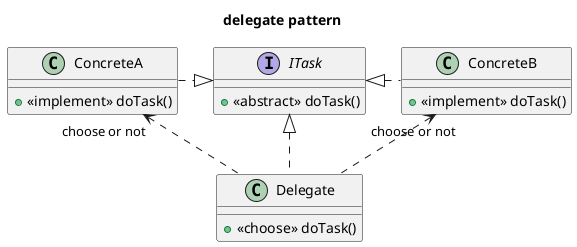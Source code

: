 @startuml
title delegate pattern

interface ITask{
    + <<abstract>> doTask()
}

class ConcreteA{
    + <<implement>> doTask()
}

class ConcreteB{
    + <<implement>> doTask()
}

class Delegate{
    + <<choose>> doTask()
}

ConcreteA .right.|> ITask
Delegate .up.|> ITask
ConcreteB .left.|> ITask

Delegate .up.> "choose or not" ConcreteB
Delegate .up.> "choose or not" ConcreteA

@enduml